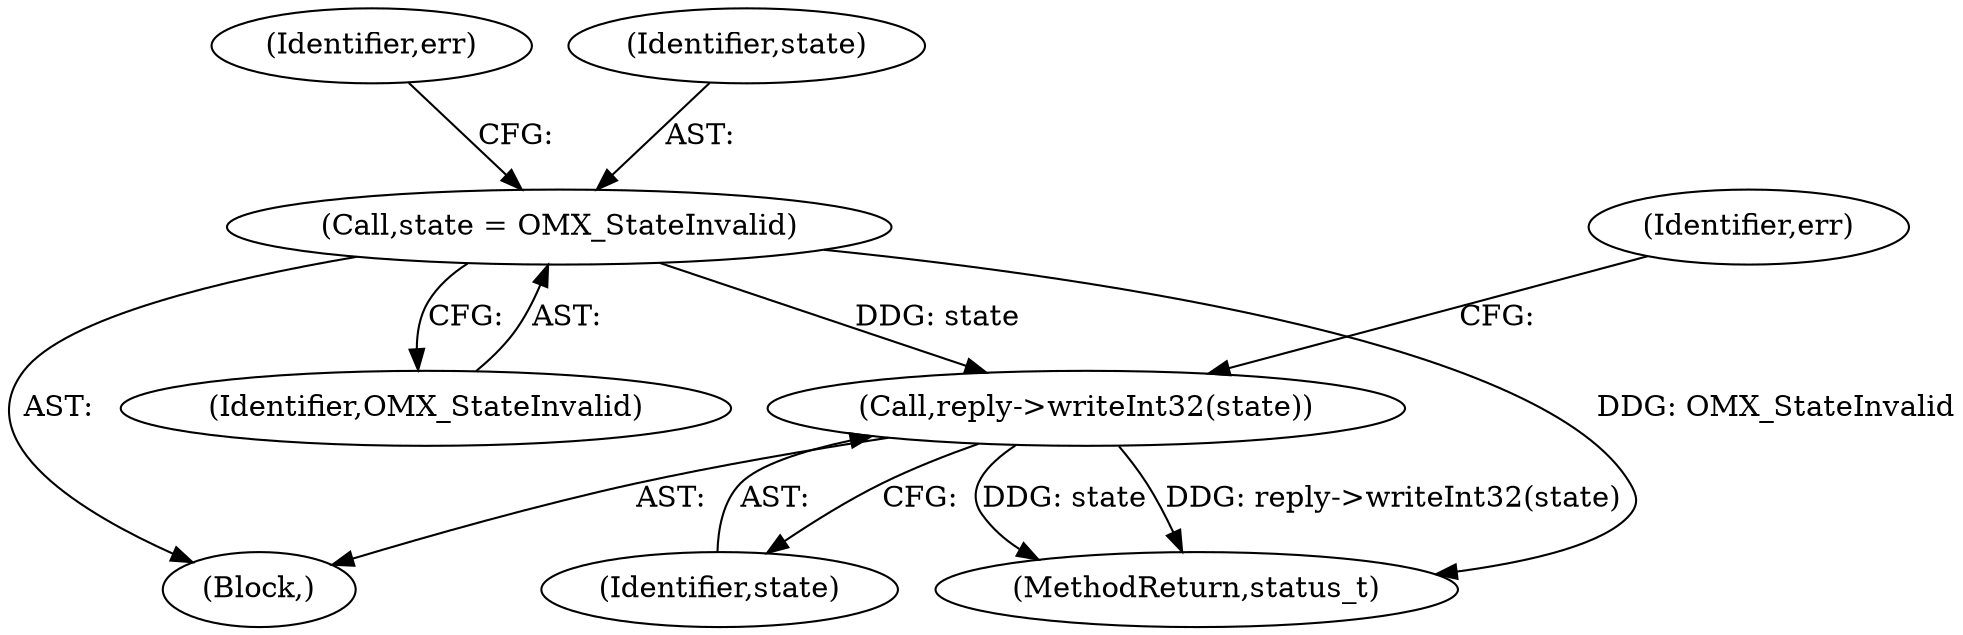 digraph "0_Android_295c883fe3105b19bcd0f9e07d54c6b589fc5bff@API" {
"1000430" [label="(Call,reply->writeInt32(state))"];
"1000420" [label="(Call,state = OMX_StateInvalid)"];
"1000420" [label="(Call,state = OMX_StateInvalid)"];
"1000431" [label="(Identifier,state)"];
"1000422" [label="(Identifier,OMX_StateInvalid)"];
"1000425" [label="(Identifier,err)"];
"1001214" [label="(MethodReturn,status_t)"];
"1000433" [label="(Identifier,err)"];
"1000430" [label="(Call,reply->writeInt32(state))"];
"1000408" [label="(Block,)"];
"1000421" [label="(Identifier,state)"];
"1000430" -> "1000408"  [label="AST: "];
"1000430" -> "1000431"  [label="CFG: "];
"1000431" -> "1000430"  [label="AST: "];
"1000433" -> "1000430"  [label="CFG: "];
"1000430" -> "1001214"  [label="DDG: state"];
"1000430" -> "1001214"  [label="DDG: reply->writeInt32(state)"];
"1000420" -> "1000430"  [label="DDG: state"];
"1000420" -> "1000408"  [label="AST: "];
"1000420" -> "1000422"  [label="CFG: "];
"1000421" -> "1000420"  [label="AST: "];
"1000422" -> "1000420"  [label="AST: "];
"1000425" -> "1000420"  [label="CFG: "];
"1000420" -> "1001214"  [label="DDG: OMX_StateInvalid"];
}

